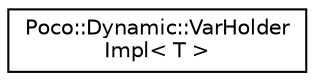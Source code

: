 digraph "Graphical Class Hierarchy"
{
 // LATEX_PDF_SIZE
  edge [fontname="Helvetica",fontsize="10",labelfontname="Helvetica",labelfontsize="10"];
  node [fontname="Helvetica",fontsize="10",shape=record];
  rankdir="LR";
  Node0 [label="Poco::Dynamic::VarHolder\lImpl\< T \>",height=0.2,width=0.4,color="black", fillcolor="white", style="filled",URL="$classPoco_1_1Dynamic_1_1VarHolderImpl.html",tooltip=" "];
}

